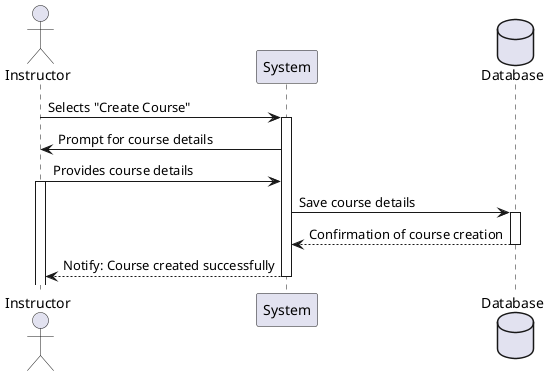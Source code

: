 @startuml
actor Instructor as Instructor
participant "System" as System
database Database as DB

Instructor -> System: Selects "Create Course"
activate System

System -> Instructor: Prompt for course details
Instructor -> System: Provides course details
activate Instructor

System -> DB: Save course details
activate DB
DB --> System: Confirmation of course creation
deactivate DB

System --> Instructor: Notify: Course created successfully

deactivate System
@enduml
